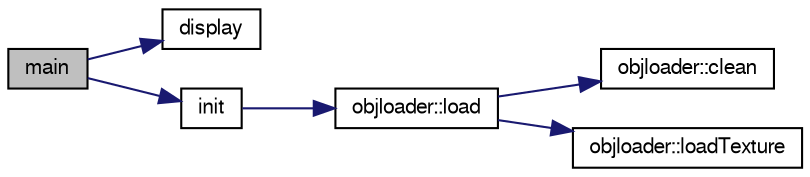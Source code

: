 digraph "main"
{
  bgcolor="transparent";
  edge [fontname="FreeSans",fontsize="10",labelfontname="FreeSans",labelfontsize="10"];
  node [fontname="FreeSans",fontsize="10",shape=record];
  rankdir="LR";
  Node1 [label="main",height=0.2,width=0.4,color="black", fillcolor="grey75", style="filled" fontcolor="black"];
  Node1 -> Node2 [color="midnightblue",fontsize="10",style="solid",fontname="FreeSans"];
  Node2 [label="display",height=0.2,width=0.4,color="black",URL="$TestOpenGl_2TestOpenGl_2main_8cpp.html#a1e5b20fed15743656bb6d2e6a6ea6269"];
  Node1 -> Node3 [color="midnightblue",fontsize="10",style="solid",fontname="FreeSans"];
  Node3 [label="init",height=0.2,width=0.4,color="black",URL="$TestOpenGl_2TestOpenGl_2main_8cpp.html#a02fd73d861ef2e4aabb38c0c9ff82947"];
  Node3 -> Node4 [color="midnightblue",fontsize="10",style="solid",fontname="FreeSans"];
  Node4 [label="objloader::load",height=0.2,width=0.4,color="black",URL="$classobjloader.html#aab23e4e70b7a23e453a829116d9c84c0"];
  Node4 -> Node5 [color="midnightblue",fontsize="10",style="solid",fontname="FreeSans"];
  Node5 [label="objloader::clean",height=0.2,width=0.4,color="black",URL="$classobjloader.html#a050a52ab0724a00d45501bfec8f60b42"];
  Node4 -> Node6 [color="midnightblue",fontsize="10",style="solid",fontname="FreeSans"];
  Node6 [label="objloader::loadTexture",height=0.2,width=0.4,color="black",URL="$classobjloader.html#ade86f22f67237e6567ceba93b4083fa6"];
}
